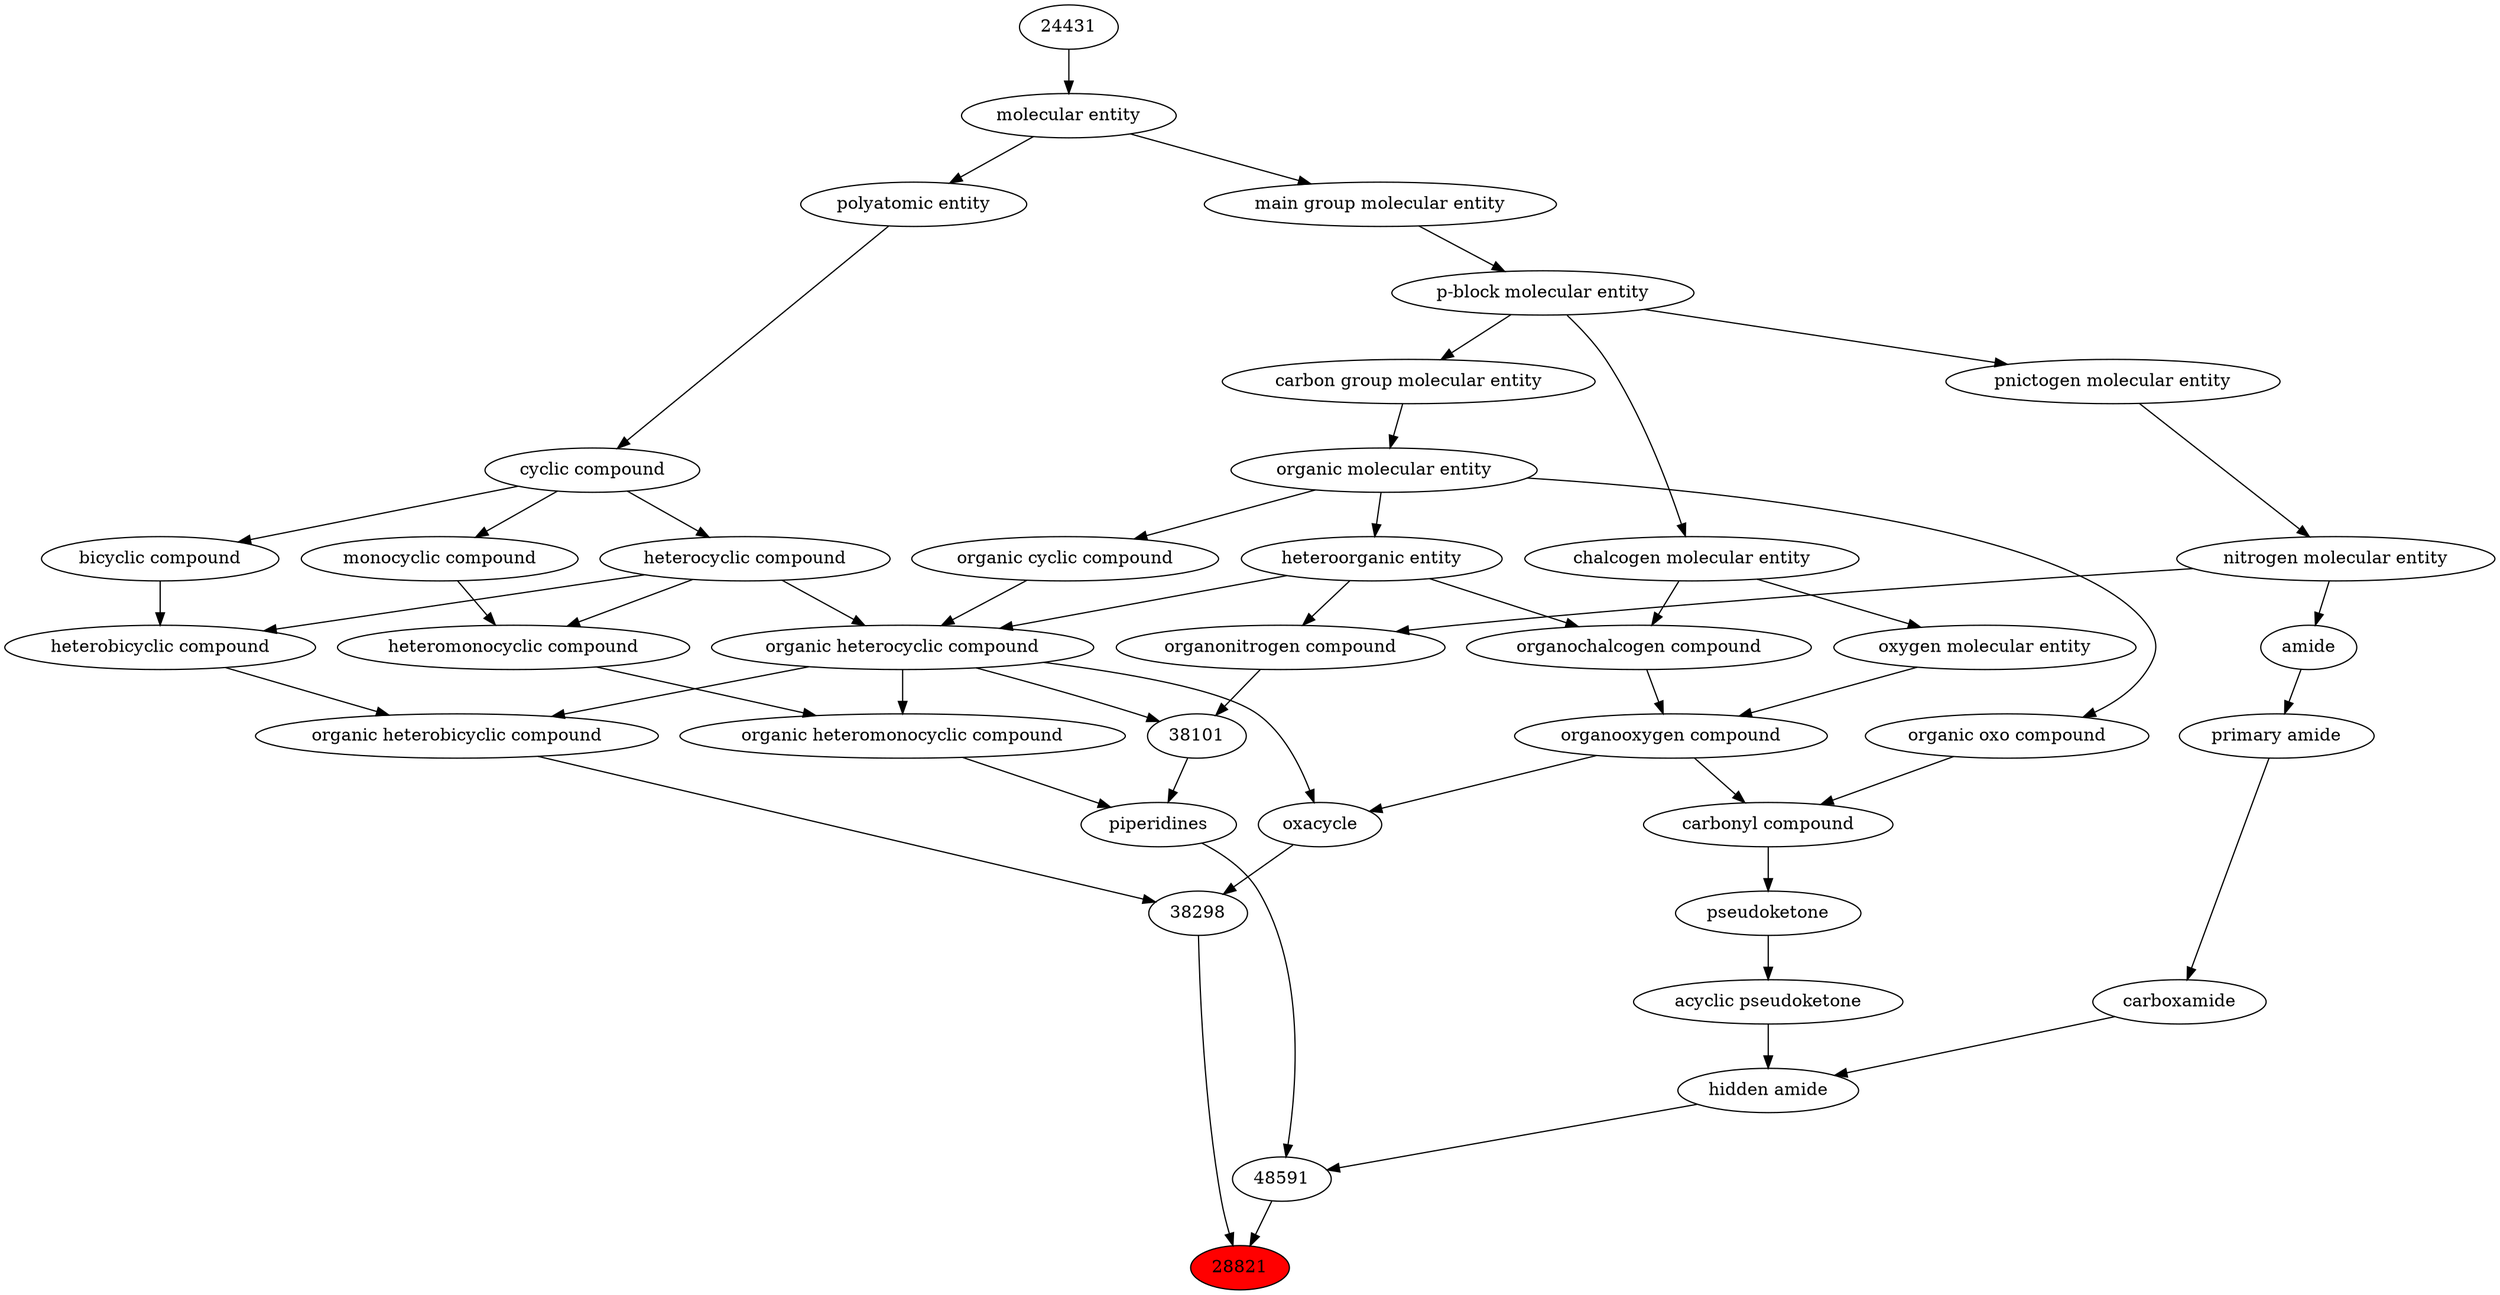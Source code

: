 digraph tree{ 
28821 [label="28821" fillcolor=red style=filled]
38298 -> 28821
48591 -> 28821
38298 [label="38298"]
27171 -> 38298
38104 -> 38298
48591 [label="48591"]
46754 -> 48591
26151 -> 48591
27171 [label="organic heterobicyclic compound"]
33672 -> 27171
24532 -> 27171
38104 [label="oxacycle"]
24532 -> 38104
36963 -> 38104
46754 [label="hidden amide"]
36589 -> 46754
37622 -> 46754
26151 [label="piperidines"]
25693 -> 26151
38101 -> 26151
33672 [label="heterobicyclic compound"]
33636 -> 33672
5686 -> 33672
24532 [label="organic heterocyclic compound"]
33285 -> 24532
33832 -> 24532
5686 -> 24532
36963 [label="organooxygen compound"]
36962 -> 36963
25806 -> 36963
36589 [label="acyclic pseudoketone"]
36585 -> 36589
37622 [label="carboxamide"]
33256 -> 37622
25693 [label="organic heteromonocyclic compound"]
33670 -> 25693
24532 -> 25693
38101 [label="38101"]
24532 -> 38101
35352 -> 38101
33636 [label="bicyclic compound"]
33595 -> 33636
5686 [label="heterocyclic compound"]
33595 -> 5686
33285 [label="heteroorganic entity"]
50860 -> 33285
33832 [label="organic cyclic compound"]
50860 -> 33832
36962 [label="organochalcogen compound"]
33285 -> 36962
33304 -> 36962
25806 [label="oxygen molecular entity"]
33304 -> 25806
36585 [label="pseudoketone"]
36586 -> 36585
33256 [label="primary amide"]
32988 -> 33256
33670 [label="heteromonocyclic compound"]
5686 -> 33670
33661 -> 33670
35352 [label="organonitrogen compound"]
51143 -> 35352
33285 -> 35352
33595 [label="cyclic compound"]
36357 -> 33595
50860 [label="organic molecular entity"]
33582 -> 50860
33304 [label="chalcogen molecular entity"]
33675 -> 33304
36586 [label="carbonyl compound"]
36587 -> 36586
36963 -> 36586
32988 [label="amide"]
51143 -> 32988
33661 [label="monocyclic compound"]
33595 -> 33661
51143 [label="nitrogen molecular entity"]
33302 -> 51143
36357 [label="polyatomic entity"]
23367 -> 36357
33582 [label="carbon group molecular entity"]
33675 -> 33582
33675 [label="p-block molecular entity"]
33579 -> 33675
36587 [label="organic oxo compound"]
50860 -> 36587
33302 [label="pnictogen molecular entity"]
33675 -> 33302
23367 [label="molecular entity"]
24431 -> 23367
33579 [label="main group molecular entity"]
23367 -> 33579
24431 [label="24431"]
}